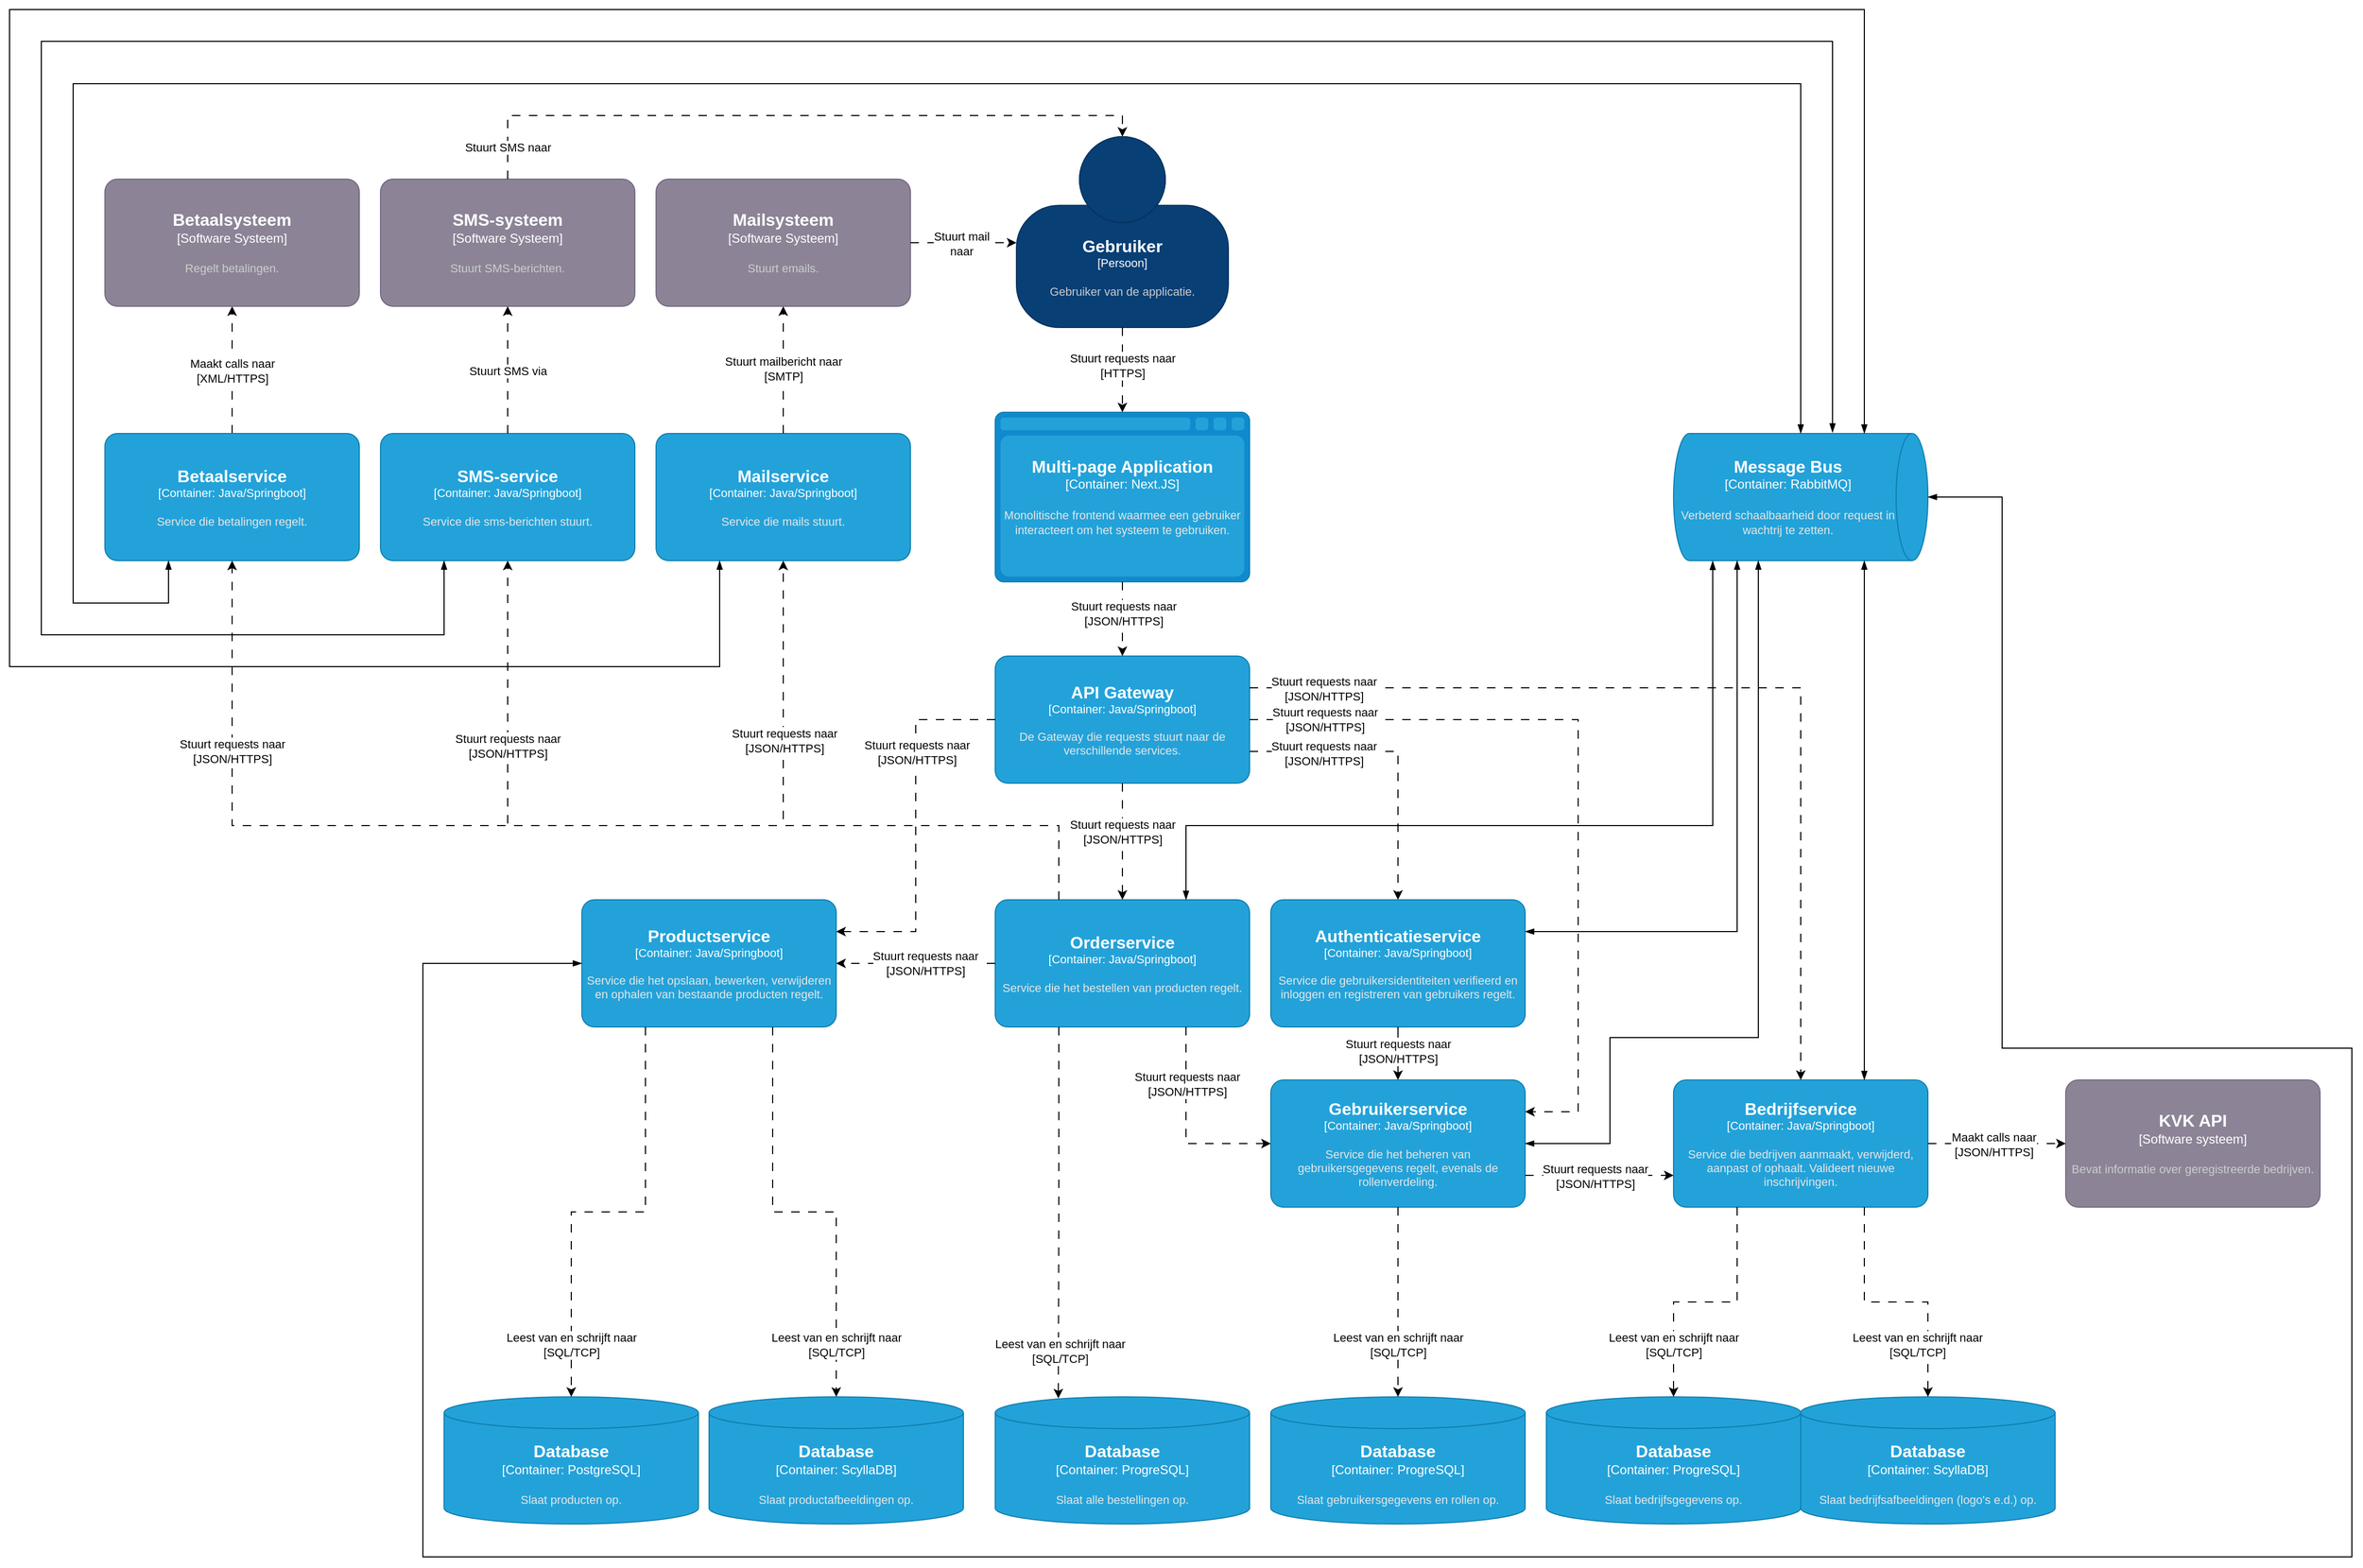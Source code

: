 <mxfile version="24.7.8">
  <diagram name="Page-1" id="8yi6IBGcfvPN0KwnWnrL">
    <mxGraphModel dx="2417" dy="2381" grid="1" gridSize="10" guides="1" tooltips="1" connect="1" arrows="1" fold="1" page="1" pageScale="1" pageWidth="827" pageHeight="1169" math="0" shadow="0">
      <root>
        <mxCell id="0" />
        <mxCell id="1" parent="0" />
        <object placeholders="1" c4Name="Multi-page Application" c4Type="Container" c4Technology="Next.JS" c4Description="Monolitische frontend waarmee een gebruiker interacteert om het systeem te gebruiken." label="&lt;font style=&quot;font-size: 16px&quot;&gt;&lt;b&gt;%c4Name%&lt;/b&gt;&lt;/font&gt;&lt;div&gt;[%c4Type%:&amp;nbsp;%c4Technology%]&lt;/div&gt;&lt;br&gt;&lt;div&gt;&lt;font style=&quot;font-size: 11px&quot;&gt;&lt;font color=&quot;#E6E6E6&quot;&gt;%c4Description%&lt;/font&gt;&lt;/div&gt;" id="VLL9iKloY6tzqIbOexDj-1">
          <mxCell style="shape=mxgraph.c4.webBrowserContainer2;whiteSpace=wrap;html=1;boundedLbl=1;rounded=0;labelBackgroundColor=none;strokeColor=#118ACD;fillColor=#23A2D9;strokeColor=#118ACD;strokeColor2=#0E7DAD;fontSize=12;fontColor=#ffffff;align=center;metaEdit=1;points=[[0.5,0,0],[1,0.25,0],[1,0.5,0],[1,0.75,0],[0.5,1,0],[0,0.75,0],[0,0.5,0],[0,0.25,0]];resizable=0;" vertex="1" parent="1">
            <mxGeometry x="340" y="240" width="240" height="160" as="geometry" />
          </mxCell>
        </object>
        <object placeholders="1" c4Name="Gebruiker" c4Type="Persoon" c4Description="Gebruiker van de applicatie." label="&lt;font style=&quot;font-size: 16px&quot;&gt;&lt;b&gt;%c4Name%&lt;/b&gt;&lt;/font&gt;&lt;div&gt;[%c4Type%]&lt;/div&gt;&lt;br&gt;&lt;div&gt;&lt;font style=&quot;font-size: 11px&quot;&gt;&lt;font color=&quot;#cccccc&quot;&gt;%c4Description%&lt;/font&gt;&lt;/div&gt;" id="VLL9iKloY6tzqIbOexDj-2">
          <mxCell style="html=1;fontSize=11;dashed=0;whiteSpace=wrap;fillColor=#083F75;strokeColor=#06315C;fontColor=#ffffff;shape=mxgraph.c4.person2;align=center;metaEdit=1;points=[[0.5,0,0],[1,0.5,0],[1,0.75,0],[0.75,1,0],[0.5,1,0],[0.25,1,0],[0,0.75,0],[0,0.5,0]];resizable=0;" vertex="1" parent="1">
            <mxGeometry x="360" y="-20" width="200" height="180" as="geometry" />
          </mxCell>
        </object>
        <object placeholders="1" c4Name="API Gateway" c4Type="Container" c4Technology="Java/Springboot" c4Description="De Gateway die requests stuurt naar de verschillende services." label="&lt;font style=&quot;font-size: 16px&quot;&gt;&lt;b&gt;%c4Name%&lt;/b&gt;&lt;/font&gt;&lt;div&gt;[%c4Type%: %c4Technology%]&lt;/div&gt;&lt;br&gt;&lt;div&gt;&lt;font style=&quot;font-size: 11px&quot;&gt;&lt;font color=&quot;#E6E6E6&quot;&gt;%c4Description%&lt;/font&gt;&lt;/div&gt;" id="VLL9iKloY6tzqIbOexDj-3">
          <mxCell style="rounded=1;whiteSpace=wrap;html=1;fontSize=11;labelBackgroundColor=none;fillColor=#23A2D9;fontColor=#ffffff;align=center;arcSize=10;strokeColor=#0E7DAD;metaEdit=1;resizable=0;points=[[0.25,0,0],[0.5,0,0],[0.75,0,0],[1,0.25,0],[1,0.5,0],[1,0.75,0],[0.75,1,0],[0.5,1,0],[0.25,1,0],[0,0.75,0],[0,0.5,0],[0,0.25,0]];" vertex="1" parent="1">
            <mxGeometry x="340" y="470" width="240" height="120" as="geometry" />
          </mxCell>
        </object>
        <object placeholders="1" c4Name="Productservice" c4Type="Container" c4Technology="Java/Springboot" c4Description="Service die het opslaan, bewerken, verwijderen en ophalen van bestaande producten regelt." label="&lt;font style=&quot;font-size: 16px&quot;&gt;&lt;b&gt;%c4Name%&lt;/b&gt;&lt;/font&gt;&lt;div&gt;[%c4Type%: %c4Technology%]&lt;/div&gt;&lt;br&gt;&lt;div&gt;&lt;font style=&quot;font-size: 11px&quot;&gt;&lt;font color=&quot;#E6E6E6&quot;&gt;%c4Description%&lt;/font&gt;&lt;/div&gt;" id="VLL9iKloY6tzqIbOexDj-4">
          <mxCell style="rounded=1;whiteSpace=wrap;html=1;fontSize=11;labelBackgroundColor=none;fillColor=#23A2D9;fontColor=#ffffff;align=center;arcSize=10;strokeColor=#0E7DAD;metaEdit=1;resizable=0;points=[[0.25,0,0],[0.5,0,0],[0.75,0,0],[1,0.25,0],[1,0.5,0],[1,0.75,0],[0.75,1,0],[0.5,1,0],[0.25,1,0],[0,0.75,0],[0,0.5,0],[0,0.25,0]];" vertex="1" parent="1">
            <mxGeometry x="-50" y="700" width="240" height="120" as="geometry" />
          </mxCell>
        </object>
        <object placeholders="1" c4Name="Gebruikerservice" c4Type="Container" c4Technology="Java/Springboot" c4Description="Service die het beheren van gebruikersgegevens regelt, evenals de rollenverdeling." label="&lt;font style=&quot;font-size: 16px&quot;&gt;&lt;b&gt;%c4Name%&lt;/b&gt;&lt;/font&gt;&lt;div&gt;[%c4Type%: %c4Technology%]&lt;/div&gt;&lt;br&gt;&lt;div&gt;&lt;font style=&quot;font-size: 11px&quot;&gt;&lt;font color=&quot;#E6E6E6&quot;&gt;%c4Description%&lt;/font&gt;&lt;/div&gt;" id="VLL9iKloY6tzqIbOexDj-5">
          <mxCell style="rounded=1;whiteSpace=wrap;html=1;fontSize=11;labelBackgroundColor=none;fillColor=#23A2D9;fontColor=#ffffff;align=center;arcSize=10;strokeColor=#0E7DAD;metaEdit=1;resizable=0;points=[[0.25,0,0],[0.5,0,0],[0.75,0,0],[1,0.25,0],[1,0.5,0],[1,0.75,0],[0.75,1,0],[0.5,1,0],[0.25,1,0],[0,0.75,0],[0,0.5,0],[0,0.25,0]];" vertex="1" parent="1">
            <mxGeometry x="600" y="870" width="240" height="120" as="geometry" />
          </mxCell>
        </object>
        <object placeholders="1" c4Name="Mailservice" c4Type="Container" c4Technology="Java/Springboot" c4Description="Service die mails stuurt." label="&lt;font style=&quot;font-size: 16px&quot;&gt;&lt;b&gt;%c4Name%&lt;/b&gt;&lt;/font&gt;&lt;div&gt;[%c4Type%: %c4Technology%]&lt;/div&gt;&lt;br&gt;&lt;div&gt;&lt;font style=&quot;font-size: 11px&quot;&gt;&lt;font color=&quot;#E6E6E6&quot;&gt;%c4Description%&lt;/font&gt;&lt;/div&gt;" id="VLL9iKloY6tzqIbOexDj-6">
          <mxCell style="rounded=1;whiteSpace=wrap;html=1;fontSize=11;labelBackgroundColor=none;fillColor=#23A2D9;fontColor=#ffffff;align=center;arcSize=10;strokeColor=#0E7DAD;metaEdit=1;resizable=0;points=[[0.25,0,0],[0.5,0,0],[0.75,0,0],[1,0.25,0],[1,0.5,0],[1,0.75,0],[0.75,1,0],[0.5,1,0],[0.25,1,0],[0,0.75,0],[0,0.5,0],[0,0.25,0]];" vertex="1" parent="1">
            <mxGeometry x="20" y="260" width="240" height="120" as="geometry" />
          </mxCell>
        </object>
        <object placeholders="1" c4Name="SMS-service" c4Type="Container" c4Technology="Java/Springboot" c4Description="Service die sms-berichten stuurt." label="&lt;font style=&quot;font-size: 16px&quot;&gt;&lt;b&gt;%c4Name%&lt;/b&gt;&lt;/font&gt;&lt;div&gt;[%c4Type%: %c4Technology%]&lt;/div&gt;&lt;br&gt;&lt;div&gt;&lt;font style=&quot;font-size: 11px&quot;&gt;&lt;font color=&quot;#E6E6E6&quot;&gt;%c4Description%&lt;/font&gt;&lt;/div&gt;" id="VLL9iKloY6tzqIbOexDj-7">
          <mxCell style="rounded=1;whiteSpace=wrap;html=1;fontSize=11;labelBackgroundColor=none;fillColor=#23A2D9;fontColor=#ffffff;align=center;arcSize=10;strokeColor=#0E7DAD;metaEdit=1;resizable=0;points=[[0.25,0,0],[0.5,0,0],[0.75,0,0],[1,0.25,0],[1,0.5,0],[1,0.75,0],[0.75,1,0],[0.5,1,0],[0.25,1,0],[0,0.75,0],[0,0.5,0],[0,0.25,0]];" vertex="1" parent="1">
            <mxGeometry x="-240" y="260" width="240" height="120" as="geometry" />
          </mxCell>
        </object>
        <object placeholders="1" c4Name="Authenticatieservice" c4Type="Container" c4Technology="Java/Springboot" c4Description="Service die gebruikersidentiteiten verifieerd en inloggen en registreren van gebruikers regelt. " label="&lt;font style=&quot;font-size: 16px&quot;&gt;&lt;b&gt;%c4Name%&lt;/b&gt;&lt;/font&gt;&lt;div&gt;[%c4Type%: %c4Technology%]&lt;/div&gt;&lt;br&gt;&lt;div&gt;&lt;font style=&quot;font-size: 11px&quot;&gt;&lt;font color=&quot;#E6E6E6&quot;&gt;%c4Description%&lt;/font&gt;&lt;/div&gt;" id="VLL9iKloY6tzqIbOexDj-8">
          <mxCell style="rounded=1;whiteSpace=wrap;html=1;fontSize=11;labelBackgroundColor=none;fillColor=#23A2D9;fontColor=#ffffff;align=center;arcSize=10;strokeColor=#0E7DAD;metaEdit=1;resizable=0;points=[[0.25,0,0],[0.5,0,0],[0.75,0,0],[1,0.25,0],[1,0.5,0],[1,0.75,0],[0.75,1,0],[0.5,1,0],[0.25,1,0],[0,0.75,0],[0,0.5,0],[0,0.25,0]];" vertex="1" parent="1">
            <mxGeometry x="600" y="700" width="240" height="120" as="geometry" />
          </mxCell>
        </object>
        <mxCell id="VLL9iKloY6tzqIbOexDj-37" style="edgeStyle=orthogonalEdgeStyle;rounded=0;orthogonalLoop=1;jettySize=auto;html=1;exitX=0.5;exitY=0;exitDx=0;exitDy=0;exitPerimeter=0;dashed=1;dashPattern=8 8;" edge="1" parent="1" source="VLL9iKloY6tzqIbOexDj-9" target="VLL9iKloY6tzqIbOexDj-18">
          <mxGeometry relative="1" as="geometry" />
        </mxCell>
        <mxCell id="VLL9iKloY6tzqIbOexDj-107" value="Maakt calls naar&lt;div&gt;[XML/HTTPS]&lt;/div&gt;" style="edgeLabel;html=1;align=center;verticalAlign=middle;resizable=0;points=[];" vertex="1" connectable="0" parent="VLL9iKloY6tzqIbOexDj-37">
          <mxGeometry x="-0.02" relative="1" as="geometry">
            <mxPoint as="offset" />
          </mxGeometry>
        </mxCell>
        <object placeholders="1" c4Name="Betaalservice" c4Type="Container" c4Technology="Java/Springboot" c4Description="Service die betalingen regelt." label="&lt;font style=&quot;font-size: 16px&quot;&gt;&lt;b&gt;%c4Name%&lt;/b&gt;&lt;/font&gt;&lt;div&gt;[%c4Type%: %c4Technology%]&lt;/div&gt;&lt;br&gt;&lt;div&gt;&lt;font style=&quot;font-size: 11px&quot;&gt;&lt;font color=&quot;#E6E6E6&quot;&gt;%c4Description%&lt;/font&gt;&lt;/div&gt;" id="VLL9iKloY6tzqIbOexDj-9">
          <mxCell style="rounded=1;whiteSpace=wrap;html=1;fontSize=11;labelBackgroundColor=none;fillColor=#23A2D9;fontColor=#ffffff;align=center;arcSize=10;strokeColor=#0E7DAD;metaEdit=1;resizable=0;points=[[0.25,0,0],[0.5,0,0],[0.75,0,0],[1,0.25,0],[1,0.5,0],[1,0.75,0],[0.75,1,0],[0.5,1,0],[0.25,1,0],[0,0.75,0],[0,0.5,0],[0,0.25,0]];" vertex="1" parent="1">
            <mxGeometry x="-500" y="260" width="240" height="120" as="geometry" />
          </mxCell>
        </object>
        <mxCell id="VLL9iKloY6tzqIbOexDj-33" style="edgeStyle=orthogonalEdgeStyle;rounded=0;orthogonalLoop=1;jettySize=auto;html=1;exitX=0.25;exitY=0;exitDx=0;exitDy=0;exitPerimeter=0;dashed=1;dashPattern=8 8;" edge="1" parent="1" source="VLL9iKloY6tzqIbOexDj-10" target="VLL9iKloY6tzqIbOexDj-6">
          <mxGeometry relative="1" as="geometry">
            <Array as="points">
              <mxPoint x="400" y="630" />
              <mxPoint x="140" y="630" />
            </Array>
          </mxGeometry>
        </mxCell>
        <mxCell id="VLL9iKloY6tzqIbOexDj-92" value="Stuurt requests naar&lt;div&gt;[JSON/HTTPS]&lt;/div&gt;" style="edgeLabel;html=1;align=center;verticalAlign=middle;resizable=0;points=[];" vertex="1" connectable="0" parent="VLL9iKloY6tzqIbOexDj-33">
          <mxGeometry x="0.802" relative="1" as="geometry">
            <mxPoint x="1" y="112" as="offset" />
          </mxGeometry>
        </mxCell>
        <mxCell id="VLL9iKloY6tzqIbOexDj-34" style="edgeStyle=orthogonalEdgeStyle;rounded=0;orthogonalLoop=1;jettySize=auto;html=1;exitX=0.25;exitY=0;exitDx=0;exitDy=0;exitPerimeter=0;dashed=1;dashPattern=8 8;" edge="1" parent="1" source="VLL9iKloY6tzqIbOexDj-10" target="VLL9iKloY6tzqIbOexDj-7">
          <mxGeometry relative="1" as="geometry">
            <Array as="points">
              <mxPoint x="400" y="630" />
              <mxPoint x="-120" y="630" />
            </Array>
          </mxGeometry>
        </mxCell>
        <mxCell id="VLL9iKloY6tzqIbOexDj-93" value="Stuurt requests naar&lt;div&gt;[JSON/HTTPS]&lt;/div&gt;" style="edgeLabel;html=1;align=center;verticalAlign=middle;resizable=0;points=[];" vertex="1" connectable="0" parent="VLL9iKloY6tzqIbOexDj-34">
          <mxGeometry x="0.854" y="1" relative="1" as="geometry">
            <mxPoint x="1" y="113" as="offset" />
          </mxGeometry>
        </mxCell>
        <object placeholders="1" c4Name="Orderservice" c4Type="Container" c4Technology="Java/Springboot" c4Description="Service die het bestellen van producten regelt." label="&lt;font style=&quot;font-size: 16px&quot;&gt;&lt;b&gt;%c4Name%&lt;/b&gt;&lt;/font&gt;&lt;div&gt;[%c4Type%: %c4Technology%]&lt;/div&gt;&lt;br&gt;&lt;div&gt;&lt;font style=&quot;font-size: 11px&quot;&gt;&lt;font color=&quot;#E6E6E6&quot;&gt;%c4Description%&lt;/font&gt;&lt;/div&gt;" id="VLL9iKloY6tzqIbOexDj-10">
          <mxCell style="rounded=1;whiteSpace=wrap;html=1;fontSize=11;labelBackgroundColor=none;fillColor=#23A2D9;fontColor=#ffffff;align=center;arcSize=10;strokeColor=#0E7DAD;metaEdit=1;resizable=0;points=[[0.25,0,0],[0.5,0,0],[0.75,0,0],[1,0.25,0],[1,0.5,0],[1,0.75,0],[0.75,1,0],[0.5,1,0],[0.25,1,0],[0,0.75,0],[0,0.5,0],[0,0.25,0]];" vertex="1" parent="1">
            <mxGeometry x="340" y="700" width="240" height="120" as="geometry" />
          </mxCell>
        </object>
        <object placeholders="1" c4Name="Bedrijfservice" c4Type="Container" c4Technology="Java/Springboot" c4Description="Service die bedrijven aanmaakt, verwijderd, aanpast of ophaalt. Valideert nieuwe inschrijvingen." label="&lt;font style=&quot;font-size: 16px&quot;&gt;&lt;b&gt;%c4Name%&lt;/b&gt;&lt;/font&gt;&lt;div&gt;[%c4Type%: %c4Technology%]&lt;/div&gt;&lt;br&gt;&lt;div&gt;&lt;font style=&quot;font-size: 11px&quot;&gt;&lt;font color=&quot;#E6E6E6&quot;&gt;%c4Description%&lt;/font&gt;&lt;/div&gt;" id="VLL9iKloY6tzqIbOexDj-11">
          <mxCell style="rounded=1;whiteSpace=wrap;html=1;fontSize=11;labelBackgroundColor=none;fillColor=#23A2D9;fontColor=#ffffff;align=center;arcSize=10;strokeColor=#0E7DAD;metaEdit=1;resizable=0;points=[[0.25,0,0],[0.5,0,0],[0.75,0,0],[1,0.25,0],[1,0.5,0],[1,0.75,0],[0.75,1,0],[0.5,1,0],[0.25,1,0],[0,0.75,0],[0,0.5,0],[0,0.25,0]];" vertex="1" parent="1">
            <mxGeometry x="980" y="870" width="240" height="120" as="geometry" />
          </mxCell>
        </object>
        <object placeholders="1" c4Name="Database" c4Type="Container" c4Technology="ProgreSQL" c4Description="Slaat gebruikersgegevens en rollen op." label="&lt;font style=&quot;font-size: 16px&quot;&gt;&lt;b&gt;%c4Name%&lt;/b&gt;&lt;/font&gt;&lt;div&gt;[%c4Type%:&amp;nbsp;%c4Technology%]&lt;/div&gt;&lt;br&gt;&lt;div&gt;&lt;font style=&quot;font-size: 11px&quot;&gt;&lt;font color=&quot;#E6E6E6&quot;&gt;%c4Description%&lt;/font&gt;&lt;/div&gt;" id="VLL9iKloY6tzqIbOexDj-12">
          <mxCell style="shape=cylinder3;size=15;whiteSpace=wrap;html=1;boundedLbl=1;rounded=0;labelBackgroundColor=none;fillColor=#23A2D9;fontSize=12;fontColor=#ffffff;align=center;strokeColor=#0E7DAD;metaEdit=1;points=[[0.5,0,0],[1,0.25,0],[1,0.5,0],[1,0.75,0],[0.5,1,0],[0,0.75,0],[0,0.5,0],[0,0.25,0]];resizable=0;" vertex="1" parent="1">
            <mxGeometry x="600" y="1169" width="240" height="120" as="geometry" />
          </mxCell>
        </object>
        <object placeholders="1" c4Name="Database" c4Type="Container" c4Technology="PostgreSQL" c4Description="Slaat producten op." label="&lt;font style=&quot;font-size: 16px&quot;&gt;&lt;b&gt;%c4Name%&lt;/b&gt;&lt;/font&gt;&lt;div&gt;[%c4Type%:&amp;nbsp;%c4Technology%]&lt;/div&gt;&lt;br&gt;&lt;div&gt;&lt;font style=&quot;font-size: 11px&quot;&gt;&lt;font color=&quot;#E6E6E6&quot;&gt;%c4Description%&lt;/font&gt;&lt;/div&gt;" id="VLL9iKloY6tzqIbOexDj-13">
          <mxCell style="shape=cylinder3;size=15;whiteSpace=wrap;html=1;boundedLbl=1;rounded=0;labelBackgroundColor=none;fillColor=#23A2D9;fontSize=12;fontColor=#ffffff;align=center;strokeColor=#0E7DAD;metaEdit=1;points=[[0.5,0,0],[1,0.25,0],[1,0.5,0],[1,0.75,0],[0.5,1,0],[0,0.75,0],[0,0.5,0],[0,0.25,0]];resizable=0;" vertex="1" parent="1">
            <mxGeometry x="-180" y="1169" width="240" height="120" as="geometry" />
          </mxCell>
        </object>
        <object placeholders="1" c4Name="Database" c4Type="Container" c4Technology="ScyllaDB" c4Description="Slaat productafbeeldingen op." label="&lt;font style=&quot;font-size: 16px&quot;&gt;&lt;b&gt;%c4Name%&lt;/b&gt;&lt;/font&gt;&lt;div&gt;[%c4Type%:&amp;nbsp;%c4Technology%]&lt;/div&gt;&lt;br&gt;&lt;div&gt;&lt;font style=&quot;font-size: 11px&quot;&gt;&lt;font color=&quot;#E6E6E6&quot;&gt;%c4Description%&lt;/font&gt;&lt;/div&gt;" id="VLL9iKloY6tzqIbOexDj-14">
          <mxCell style="shape=cylinder3;size=15;whiteSpace=wrap;html=1;boundedLbl=1;rounded=0;labelBackgroundColor=none;fillColor=#23A2D9;fontSize=12;fontColor=#ffffff;align=center;strokeColor=#0E7DAD;metaEdit=1;points=[[0.5,0,0],[1,0.25,0],[1,0.5,0],[1,0.75,0],[0.5,1,0],[0,0.75,0],[0,0.5,0],[0,0.25,0]];resizable=0;" vertex="1" parent="1">
            <mxGeometry x="70" y="1169" width="240" height="120" as="geometry" />
          </mxCell>
        </object>
        <object placeholders="1" c4Name="Database" c4Type="Container" c4Technology="ProgreSQL" c4Description="Slaat alle bestellingen op." label="&lt;font style=&quot;font-size: 16px&quot;&gt;&lt;b&gt;%c4Name%&lt;/b&gt;&lt;/font&gt;&lt;div&gt;[%c4Type%:&amp;nbsp;%c4Technology%]&lt;/div&gt;&lt;br&gt;&lt;div&gt;&lt;font style=&quot;font-size: 11px&quot;&gt;&lt;font color=&quot;#E6E6E6&quot;&gt;%c4Description%&lt;/font&gt;&lt;/div&gt;" id="VLL9iKloY6tzqIbOexDj-15">
          <mxCell style="shape=cylinder3;size=15;whiteSpace=wrap;html=1;boundedLbl=1;rounded=0;labelBackgroundColor=none;fillColor=#23A2D9;fontSize=12;fontColor=#ffffff;align=center;strokeColor=#0E7DAD;metaEdit=1;points=[[0.5,0,0],[1,0.25,0],[1,0.5,0],[1,0.75,0],[0.5,1,0],[0,0.75,0],[0,0.5,0],[0,0.25,0]];resizable=0;" vertex="1" parent="1">
            <mxGeometry x="340" y="1169" width="240" height="120" as="geometry" />
          </mxCell>
        </object>
        <object placeholders="1" c4Name="Database" c4Type="Container" c4Technology="ProgreSQL" c4Description="Slaat bedrijfsgegevens op." label="&lt;font style=&quot;font-size: 16px&quot;&gt;&lt;b&gt;%c4Name%&lt;/b&gt;&lt;/font&gt;&lt;div&gt;[%c4Type%:&amp;nbsp;%c4Technology%]&lt;/div&gt;&lt;br&gt;&lt;div&gt;&lt;font style=&quot;font-size: 11px&quot;&gt;&lt;font color=&quot;#E6E6E6&quot;&gt;%c4Description%&lt;/font&gt;&lt;/div&gt;" id="VLL9iKloY6tzqIbOexDj-16">
          <mxCell style="shape=cylinder3;size=15;whiteSpace=wrap;html=1;boundedLbl=1;rounded=0;labelBackgroundColor=none;fillColor=#23A2D9;fontSize=12;fontColor=#ffffff;align=center;strokeColor=#0E7DAD;metaEdit=1;points=[[0.5,0,0],[1,0.25,0],[1,0.5,0],[1,0.75,0],[0.5,1,0],[0,0.75,0],[0,0.5,0],[0,0.25,0]];resizable=0;" vertex="1" parent="1">
            <mxGeometry x="860" y="1169" width="240" height="120" as="geometry" />
          </mxCell>
        </object>
        <object placeholders="1" c4Name="Database" c4Type="Container" c4Technology="ScyllaDB" c4Description="Slaat bedrijfsafbeeldingen (logo&#39;s e.d.) op." label="&lt;font style=&quot;font-size: 16px&quot;&gt;&lt;b&gt;%c4Name%&lt;/b&gt;&lt;/font&gt;&lt;div&gt;[%c4Type%:&amp;nbsp;%c4Technology%]&lt;/div&gt;&lt;br&gt;&lt;div&gt;&lt;font style=&quot;font-size: 11px&quot;&gt;&lt;font color=&quot;#E6E6E6&quot;&gt;%c4Description%&lt;/font&gt;&lt;/div&gt;" id="VLL9iKloY6tzqIbOexDj-17">
          <mxCell style="shape=cylinder3;size=15;whiteSpace=wrap;html=1;boundedLbl=1;rounded=0;labelBackgroundColor=none;fillColor=#23A2D9;fontSize=12;fontColor=#ffffff;align=center;strokeColor=#0E7DAD;metaEdit=1;points=[[0.5,0,0],[1,0.25,0],[1,0.5,0],[1,0.75,0],[0.5,1,0],[0,0.75,0],[0,0.5,0],[0,0.25,0]];resizable=0;" vertex="1" parent="1">
            <mxGeometry x="1100" y="1169" width="240" height="120" as="geometry" />
          </mxCell>
        </object>
        <object placeholders="1" c4Name="Betaalsysteem" c4Type="Software Systeem" c4Description="Regelt betalingen." label="&lt;font style=&quot;font-size: 16px&quot;&gt;&lt;b&gt;%c4Name%&lt;/b&gt;&lt;/font&gt;&lt;div&gt;[%c4Type%]&lt;/div&gt;&lt;br&gt;&lt;div&gt;&lt;font style=&quot;font-size: 11px&quot;&gt;&lt;font color=&quot;#cccccc&quot;&gt;%c4Description%&lt;/font&gt;&lt;/div&gt;" id="VLL9iKloY6tzqIbOexDj-18">
          <mxCell style="rounded=1;whiteSpace=wrap;html=1;labelBackgroundColor=none;fillColor=#8C8496;fontColor=#ffffff;align=center;arcSize=10;strokeColor=#736782;metaEdit=1;resizable=0;points=[[0.25,0,0],[0.5,0,0],[0.75,0,0],[1,0.25,0],[1,0.5,0],[1,0.75,0],[0.75,1,0],[0.5,1,0],[0.25,1,0],[0,0.75,0],[0,0.5,0],[0,0.25,0]];" vertex="1" parent="1">
            <mxGeometry x="-500" y="20" width="240" height="120" as="geometry" />
          </mxCell>
        </object>
        <object placeholders="1" c4Name="Mailsysteem" c4Type="Software Systeem" c4Description="Stuurt emails." label="&lt;font style=&quot;font-size: 16px&quot;&gt;&lt;b&gt;%c4Name%&lt;/b&gt;&lt;/font&gt;&lt;div&gt;[%c4Type%]&lt;/div&gt;&lt;br&gt;&lt;div&gt;&lt;font style=&quot;font-size: 11px&quot;&gt;&lt;font color=&quot;#cccccc&quot;&gt;%c4Description%&lt;/font&gt;&lt;/div&gt;" id="VLL9iKloY6tzqIbOexDj-19">
          <mxCell style="rounded=1;whiteSpace=wrap;html=1;labelBackgroundColor=none;fillColor=#8C8496;fontColor=#ffffff;align=center;arcSize=10;strokeColor=#736782;metaEdit=1;resizable=0;points=[[0.25,0,0],[0.5,0,0],[0.75,0,0],[1,0.25,0],[1,0.5,0],[1,0.75,0],[0.75,1,0],[0.5,1,0],[0.25,1,0],[0,0.75,0],[0,0.5,0],[0,0.25,0]];" vertex="1" parent="1">
            <mxGeometry x="20" y="20" width="240" height="120" as="geometry" />
          </mxCell>
        </object>
        <object placeholders="1" c4Name="SMS-systeem" c4Type="Software Systeem" c4Description="Stuurt SMS-berichten." label="&lt;font style=&quot;font-size: 16px&quot;&gt;&lt;b&gt;%c4Name%&lt;/b&gt;&lt;/font&gt;&lt;div&gt;[%c4Type%]&lt;/div&gt;&lt;br&gt;&lt;div&gt;&lt;font style=&quot;font-size: 11px&quot;&gt;&lt;font color=&quot;#cccccc&quot;&gt;%c4Description%&lt;/font&gt;&lt;/div&gt;" id="VLL9iKloY6tzqIbOexDj-20">
          <mxCell style="rounded=1;whiteSpace=wrap;html=1;labelBackgroundColor=none;fillColor=#8C8496;fontColor=#ffffff;align=center;arcSize=10;strokeColor=#736782;metaEdit=1;resizable=0;points=[[0.25,0,0],[0.5,0,0],[0.75,0,0],[1,0.25,0],[1,0.5,0],[1,0.75,0],[0.75,1,0],[0.5,1,0],[0.25,1,0],[0,0.75,0],[0,0.5,0],[0,0.25,0]];" vertex="1" parent="1">
            <mxGeometry x="-240" y="20" width="240" height="120" as="geometry" />
          </mxCell>
        </object>
        <object placeholders="1" c4Name="Message Bus" c4Type="Container" c4Technology="RabbitMQ" c4Description="Verbeterd schaalbaarheid door request in wachtrij te zetten." label="&lt;font style=&quot;font-size: 16px&quot;&gt;&lt;b&gt;%c4Name%&lt;/b&gt;&lt;/font&gt;&lt;div&gt;[%c4Type%:&amp;nbsp;%c4Technology%]&lt;/div&gt;&lt;br&gt;&lt;div&gt;&lt;font style=&quot;font-size: 11px&quot;&gt;&lt;font color=&quot;#E6E6E6&quot;&gt;%c4Description%&lt;/font&gt;&lt;/div&gt;" id="VLL9iKloY6tzqIbOexDj-21">
          <mxCell style="shape=cylinder3;size=15;direction=south;whiteSpace=wrap;html=1;boundedLbl=1;rounded=0;labelBackgroundColor=none;fillColor=#23A2D9;fontSize=12;fontColor=#ffffff;align=center;strokeColor=#0E7DAD;metaEdit=1;points=[[0.5,0,0],[1,0.25,0],[1,0.5,0],[1,0.75,0],[0.5,1,0],[0,0.75,0],[0,0.5,0],[0,0.25,0]];resizable=0;" vertex="1" parent="1">
            <mxGeometry x="980" y="260" width="240" height="120" as="geometry" />
          </mxCell>
        </object>
        <mxCell id="VLL9iKloY6tzqIbOexDj-22" style="edgeStyle=orthogonalEdgeStyle;rounded=0;orthogonalLoop=1;jettySize=auto;html=1;entryX=0.5;entryY=0;entryDx=0;entryDy=0;entryPerimeter=0;dashed=1;dashPattern=8 8;" edge="1" parent="1" source="VLL9iKloY6tzqIbOexDj-2" target="VLL9iKloY6tzqIbOexDj-1">
          <mxGeometry relative="1" as="geometry" />
        </mxCell>
        <mxCell id="VLL9iKloY6tzqIbOexDj-77" value="Stuurt requests naar&lt;div&gt;[HTTPS]&lt;/div&gt;" style="edgeLabel;html=1;align=center;verticalAlign=middle;resizable=0;points=[];" vertex="1" connectable="0" parent="VLL9iKloY6tzqIbOexDj-22">
          <mxGeometry x="-0.115" relative="1" as="geometry">
            <mxPoint as="offset" />
          </mxGeometry>
        </mxCell>
        <mxCell id="VLL9iKloY6tzqIbOexDj-23" style="edgeStyle=orthogonalEdgeStyle;rounded=0;orthogonalLoop=1;jettySize=auto;html=1;entryX=0.5;entryY=0;entryDx=0;entryDy=0;entryPerimeter=0;dashed=1;dashPattern=8 8;" edge="1" parent="1" source="VLL9iKloY6tzqIbOexDj-1" target="VLL9iKloY6tzqIbOexDj-3">
          <mxGeometry relative="1" as="geometry" />
        </mxCell>
        <mxCell id="VLL9iKloY6tzqIbOexDj-78" value="Stuurt requests naar&lt;div&gt;[JSON/HTTPS]&lt;/div&gt;" style="edgeLabel;html=1;align=center;verticalAlign=middle;resizable=0;points=[];" vertex="1" connectable="0" parent="VLL9iKloY6tzqIbOexDj-23">
          <mxGeometry x="-0.156" y="1" relative="1" as="geometry">
            <mxPoint as="offset" />
          </mxGeometry>
        </mxCell>
        <mxCell id="VLL9iKloY6tzqIbOexDj-24" style="edgeStyle=orthogonalEdgeStyle;rounded=0;orthogonalLoop=1;jettySize=auto;html=1;entryX=0;entryY=0.75;entryDx=0;entryDy=0;entryPerimeter=0;exitX=1;exitY=0.75;exitDx=0;exitDy=0;exitPerimeter=0;dashed=1;dashPattern=8 8;" edge="1" parent="1" source="VLL9iKloY6tzqIbOexDj-5" target="VLL9iKloY6tzqIbOexDj-11">
          <mxGeometry relative="1" as="geometry" />
        </mxCell>
        <mxCell id="VLL9iKloY6tzqIbOexDj-96" value="Stuurt requests naar&lt;div&gt;[JSON/HTTPS]&lt;/div&gt;" style="edgeLabel;html=1;align=center;verticalAlign=middle;resizable=0;points=[];" vertex="1" connectable="0" parent="VLL9iKloY6tzqIbOexDj-24">
          <mxGeometry x="-0.061" y="-1" relative="1" as="geometry">
            <mxPoint as="offset" />
          </mxGeometry>
        </mxCell>
        <mxCell id="VLL9iKloY6tzqIbOexDj-25" style="edgeStyle=orthogonalEdgeStyle;rounded=0;orthogonalLoop=1;jettySize=auto;html=1;entryX=0.5;entryY=0;entryDx=0;entryDy=0;entryPerimeter=0;" edge="1" parent="1" source="VLL9iKloY6tzqIbOexDj-8" target="VLL9iKloY6tzqIbOexDj-5">
          <mxGeometry relative="1" as="geometry" />
        </mxCell>
        <mxCell id="VLL9iKloY6tzqIbOexDj-86" value="Stuurt requests naar&lt;div&gt;[JSON/HTTPS]&lt;/div&gt;" style="edgeLabel;html=1;align=center;verticalAlign=middle;resizable=0;points=[];" vertex="1" connectable="0" parent="VLL9iKloY6tzqIbOexDj-25">
          <mxGeometry x="-0.1" relative="1" as="geometry">
            <mxPoint as="offset" />
          </mxGeometry>
        </mxCell>
        <mxCell id="VLL9iKloY6tzqIbOexDj-26" style="edgeStyle=orthogonalEdgeStyle;rounded=0;orthogonalLoop=1;jettySize=auto;html=1;entryX=0.5;entryY=0;entryDx=0;entryDy=0;entryPerimeter=0;exitX=1;exitY=0.75;exitDx=0;exitDy=0;exitPerimeter=0;dashed=1;dashPattern=8 8;" edge="1" parent="1" source="VLL9iKloY6tzqIbOexDj-3" target="VLL9iKloY6tzqIbOexDj-8">
          <mxGeometry relative="1" as="geometry" />
        </mxCell>
        <mxCell id="VLL9iKloY6tzqIbOexDj-83" value="Stuurt requests naar&lt;div&gt;[JSON/HTTPS]&lt;/div&gt;" style="edgeLabel;html=1;align=center;verticalAlign=middle;resizable=0;points=[];" vertex="1" connectable="0" parent="VLL9iKloY6tzqIbOexDj-26">
          <mxGeometry x="-0.538" y="-2" relative="1" as="geometry">
            <mxPoint x="5" as="offset" />
          </mxGeometry>
        </mxCell>
        <mxCell id="VLL9iKloY6tzqIbOexDj-27" style="edgeStyle=orthogonalEdgeStyle;rounded=0;orthogonalLoop=1;jettySize=auto;html=1;entryX=0.5;entryY=0;entryDx=0;entryDy=0;entryPerimeter=0;dashed=1;dashPattern=8 8;" edge="1" parent="1" source="VLL9iKloY6tzqIbOexDj-3" target="VLL9iKloY6tzqIbOexDj-10">
          <mxGeometry relative="1" as="geometry" />
        </mxCell>
        <mxCell id="VLL9iKloY6tzqIbOexDj-82" value="Stuurt requests naar&lt;div&gt;[JSON/HTTPS]&lt;/div&gt;" style="edgeLabel;html=1;align=center;verticalAlign=middle;resizable=0;points=[];" vertex="1" connectable="0" parent="VLL9iKloY6tzqIbOexDj-27">
          <mxGeometry x="-0.161" y="-4" relative="1" as="geometry">
            <mxPoint x="4" as="offset" />
          </mxGeometry>
        </mxCell>
        <mxCell id="VLL9iKloY6tzqIbOexDj-29" style="edgeStyle=orthogonalEdgeStyle;rounded=0;orthogonalLoop=1;jettySize=auto;html=1;entryX=0;entryY=0.5;entryDx=0;entryDy=0;entryPerimeter=0;exitX=0.75;exitY=1;exitDx=0;exitDy=0;exitPerimeter=0;dashed=1;dashPattern=8 8;" edge="1" parent="1" source="VLL9iKloY6tzqIbOexDj-10" target="VLL9iKloY6tzqIbOexDj-5">
          <mxGeometry relative="1" as="geometry" />
        </mxCell>
        <mxCell id="VLL9iKloY6tzqIbOexDj-87" value="Stuurt requests naar&lt;div&gt;[JSON/HTTPS]&lt;/div&gt;" style="edgeLabel;html=1;align=center;verticalAlign=middle;resizable=0;points=[];" vertex="1" connectable="0" parent="VLL9iKloY6tzqIbOexDj-29">
          <mxGeometry x="-0.437" y="1" relative="1" as="geometry">
            <mxPoint as="offset" />
          </mxGeometry>
        </mxCell>
        <mxCell id="VLL9iKloY6tzqIbOexDj-30" style="edgeStyle=orthogonalEdgeStyle;rounded=0;orthogonalLoop=1;jettySize=auto;html=1;entryX=1;entryY=0.5;entryDx=0;entryDy=0;entryPerimeter=0;dashed=1;dashPattern=8 8;" edge="1" parent="1" source="VLL9iKloY6tzqIbOexDj-10" target="VLL9iKloY6tzqIbOexDj-4">
          <mxGeometry relative="1" as="geometry" />
        </mxCell>
        <mxCell id="VLL9iKloY6tzqIbOexDj-88" value="Stuurt requests naar&lt;div&gt;[JSON/HTTPS]&lt;/div&gt;" style="edgeLabel;html=1;align=center;verticalAlign=middle;resizable=0;points=[];" vertex="1" connectable="0" parent="VLL9iKloY6tzqIbOexDj-30">
          <mxGeometry x="-0.1" relative="1" as="geometry">
            <mxPoint x="1" as="offset" />
          </mxGeometry>
        </mxCell>
        <mxCell id="VLL9iKloY6tzqIbOexDj-31" style="edgeStyle=orthogonalEdgeStyle;rounded=0;orthogonalLoop=1;jettySize=auto;html=1;exitX=0.25;exitY=1;exitDx=0;exitDy=0;exitPerimeter=0;entryX=0.248;entryY=0.012;entryDx=0;entryDy=0;entryPerimeter=0;dashed=1;dashPattern=8 8;" edge="1" parent="1" source="VLL9iKloY6tzqIbOexDj-10" target="VLL9iKloY6tzqIbOexDj-15">
          <mxGeometry relative="1" as="geometry" />
        </mxCell>
        <mxCell id="VLL9iKloY6tzqIbOexDj-103" value="&lt;div&gt;Leest van en schrijft naar&lt;/div&gt;&lt;div&gt;[SQL/TCP]&lt;/div&gt;" style="edgeLabel;html=1;align=center;verticalAlign=middle;resizable=0;points=[];" vertex="1" connectable="0" parent="VLL9iKloY6tzqIbOexDj-31">
          <mxGeometry x="0.447" y="1" relative="1" as="geometry">
            <mxPoint y="52" as="offset" />
          </mxGeometry>
        </mxCell>
        <mxCell id="VLL9iKloY6tzqIbOexDj-35" style="edgeStyle=orthogonalEdgeStyle;rounded=0;orthogonalLoop=1;jettySize=auto;html=1;exitX=0.25;exitY=0;exitDx=0;exitDy=0;exitPerimeter=0;entryX=0.5;entryY=1;entryDx=0;entryDy=0;entryPerimeter=0;dashed=1;dashPattern=8 8;" edge="1" parent="1" source="VLL9iKloY6tzqIbOexDj-10" target="VLL9iKloY6tzqIbOexDj-9">
          <mxGeometry relative="1" as="geometry">
            <Array as="points">
              <mxPoint x="400" y="630" />
              <mxPoint x="-380" y="630" />
            </Array>
          </mxGeometry>
        </mxCell>
        <mxCell id="VLL9iKloY6tzqIbOexDj-95" value="Stuurt requests naar&lt;div&gt;[JSON/HTTPS]&lt;/div&gt;" style="edgeLabel;html=1;align=center;verticalAlign=middle;resizable=0;points=[];" vertex="1" connectable="0" parent="VLL9iKloY6tzqIbOexDj-35">
          <mxGeometry x="0.674" y="1" relative="1" as="geometry">
            <mxPoint x="1" as="offset" />
          </mxGeometry>
        </mxCell>
        <mxCell id="VLL9iKloY6tzqIbOexDj-38" value="&lt;span style=&quot;color: rgba(0, 0, 0, 0); font-family: monospace; font-size: 0px; text-align: start; background-color: rgb(27, 29, 30);&quot;&gt;%3CmxGraphModel%3E%3Croot%3E%3CmxCell%20id%3D%220%22%2F%3E%3CmxCell%20id%3D%221%22%20parent%3D%220%22%2F%3E%3CmxCell%20id%3D%222%22%20value%3D%22Maakt%20calls%20naar%26lt%3Bdiv%26gt%3B%5BXML%2FHTTPS%5D%26lt%3B%2Fdiv%26gt%3B%22%20style%3D%22edgeLabel%3Bhtml%3D1%3Balign%3Dcenter%3BverticalAlign%3Dmiddle%3Bresizable%3D0%3Bpoints%3D%5B%5D%3B%22%20vertex%3D%221%22%20connectable%3D%220%22%20parent%3D%221%22%3E%3CmxGeometry%20x%3D%22-380%22%20y%3D%22200.87%22%20as%3D%22geometry%22%2F%3E%3C%2FmxCell%3E%3C%2Froot%3E%3C%2FmxGraphModel%3E&lt;/span&gt;" style="edgeStyle=orthogonalEdgeStyle;rounded=0;orthogonalLoop=1;jettySize=auto;html=1;exitX=0.5;exitY=0;exitDx=0;exitDy=0;exitPerimeter=0;entryX=0.5;entryY=1;entryDx=0;entryDy=0;entryPerimeter=0;dashed=1;dashPattern=8 8;" edge="1" parent="1" source="VLL9iKloY6tzqIbOexDj-7" target="VLL9iKloY6tzqIbOexDj-20">
          <mxGeometry relative="1" as="geometry" />
        </mxCell>
        <mxCell id="VLL9iKloY6tzqIbOexDj-109" value="Stuurt SMS via" style="edgeLabel;html=1;align=center;verticalAlign=middle;resizable=0;points=[];" vertex="1" connectable="0" parent="VLL9iKloY6tzqIbOexDj-38">
          <mxGeometry x="-0.005" relative="1" as="geometry">
            <mxPoint as="offset" />
          </mxGeometry>
        </mxCell>
        <mxCell id="VLL9iKloY6tzqIbOexDj-39" style="edgeStyle=orthogonalEdgeStyle;rounded=0;orthogonalLoop=1;jettySize=auto;html=1;exitX=0.5;exitY=0;exitDx=0;exitDy=0;exitPerimeter=0;entryX=0.5;entryY=1;entryDx=0;entryDy=0;entryPerimeter=0;dashed=1;dashPattern=8 8;" edge="1" parent="1" source="VLL9iKloY6tzqIbOexDj-6" target="VLL9iKloY6tzqIbOexDj-19">
          <mxGeometry relative="1" as="geometry" />
        </mxCell>
        <mxCell id="VLL9iKloY6tzqIbOexDj-110" value="&lt;div&gt;Stuurt mailbericht naar&lt;/div&gt;&lt;div&gt;[SMTP]&lt;/div&gt;" style="edgeLabel;html=1;align=center;verticalAlign=middle;resizable=0;points=[];" vertex="1" connectable="0" parent="VLL9iKloY6tzqIbOexDj-39">
          <mxGeometry x="0.024" relative="1" as="geometry">
            <mxPoint as="offset" />
          </mxGeometry>
        </mxCell>
        <mxCell id="VLL9iKloY6tzqIbOexDj-40" style="edgeStyle=orthogonalEdgeStyle;rounded=0;orthogonalLoop=1;jettySize=auto;html=1;exitX=1;exitY=0.5;exitDx=0;exitDy=0;exitPerimeter=0;dashed=1;dashPattern=8 8;" edge="1" parent="1" source="VLL9iKloY6tzqIbOexDj-19">
          <mxGeometry relative="1" as="geometry">
            <mxPoint x="360" y="80" as="targetPoint" />
          </mxGeometry>
        </mxCell>
        <mxCell id="VLL9iKloY6tzqIbOexDj-111" value="Stuurt mail&lt;div&gt;naar&lt;/div&gt;" style="edgeLabel;html=1;align=center;verticalAlign=middle;resizable=0;points=[];" vertex="1" connectable="0" parent="VLL9iKloY6tzqIbOexDj-40">
          <mxGeometry x="-0.058" y="-1" relative="1" as="geometry">
            <mxPoint as="offset" />
          </mxGeometry>
        </mxCell>
        <mxCell id="VLL9iKloY6tzqIbOexDj-41" style="edgeStyle=orthogonalEdgeStyle;rounded=0;orthogonalLoop=1;jettySize=auto;html=1;exitX=0.5;exitY=0;exitDx=0;exitDy=0;exitPerimeter=0;entryX=0.5;entryY=0;entryDx=0;entryDy=0;entryPerimeter=0;dashed=1;dashPattern=8 8;" edge="1" parent="1" source="VLL9iKloY6tzqIbOexDj-20" target="VLL9iKloY6tzqIbOexDj-2">
          <mxGeometry relative="1" as="geometry" />
        </mxCell>
        <mxCell id="VLL9iKloY6tzqIbOexDj-112" value="Stuurt SMS naar" style="edgeLabel;html=1;align=center;verticalAlign=middle;resizable=0;points=[];" vertex="1" connectable="0" parent="VLL9iKloY6tzqIbOexDj-41">
          <mxGeometry x="-0.907" relative="1" as="geometry">
            <mxPoint as="offset" />
          </mxGeometry>
        </mxCell>
        <mxCell id="VLL9iKloY6tzqIbOexDj-46" style="edgeStyle=orthogonalEdgeStyle;rounded=0;orthogonalLoop=1;jettySize=auto;html=1;exitX=0.25;exitY=1;exitDx=0;exitDy=0;exitPerimeter=0;entryX=0.5;entryY=0;entryDx=0;entryDy=0;entryPerimeter=0;dashed=1;dashPattern=8 8;" edge="1" parent="1" source="VLL9iKloY6tzqIbOexDj-11" target="VLL9iKloY6tzqIbOexDj-16">
          <mxGeometry relative="1" as="geometry" />
        </mxCell>
        <mxCell id="VLL9iKloY6tzqIbOexDj-105" value="&lt;div&gt;Leest van en schrijft naar&lt;/div&gt;&lt;div&gt;[SQL/TCP]&lt;/div&gt;" style="edgeLabel;html=1;align=center;verticalAlign=middle;resizable=0;points=[];" vertex="1" connectable="0" parent="VLL9iKloY6tzqIbOexDj-46">
          <mxGeometry x="-0.603" y="2" relative="1" as="geometry">
            <mxPoint x="-62" y="82" as="offset" />
          </mxGeometry>
        </mxCell>
        <mxCell id="VLL9iKloY6tzqIbOexDj-47" style="edgeStyle=orthogonalEdgeStyle;rounded=0;orthogonalLoop=1;jettySize=auto;html=1;exitX=0.75;exitY=1;exitDx=0;exitDy=0;exitPerimeter=0;entryX=0.5;entryY=0;entryDx=0;entryDy=0;entryPerimeter=0;dashed=1;dashPattern=8 8;" edge="1" parent="1" source="VLL9iKloY6tzqIbOexDj-11" target="VLL9iKloY6tzqIbOexDj-17">
          <mxGeometry relative="1" as="geometry" />
        </mxCell>
        <mxCell id="VLL9iKloY6tzqIbOexDj-106" value="&lt;div&gt;Leest van en schrijft naar&lt;/div&gt;&lt;div&gt;[SQL/TCP]&lt;/div&gt;" style="edgeLabel;html=1;align=center;verticalAlign=middle;resizable=0;points=[];" vertex="1" connectable="0" parent="VLL9iKloY6tzqIbOexDj-47">
          <mxGeometry x="-0.64" y="-1" relative="1" as="geometry">
            <mxPoint x="51" y="87" as="offset" />
          </mxGeometry>
        </mxCell>
        <mxCell id="VLL9iKloY6tzqIbOexDj-48" style="edgeStyle=orthogonalEdgeStyle;rounded=0;orthogonalLoop=1;jettySize=auto;html=1;entryX=0.5;entryY=0;entryDx=0;entryDy=0;entryPerimeter=0;dashed=1;dashPattern=8 8;" edge="1" parent="1" source="VLL9iKloY6tzqIbOexDj-5" target="VLL9iKloY6tzqIbOexDj-12">
          <mxGeometry relative="1" as="geometry" />
        </mxCell>
        <mxCell id="VLL9iKloY6tzqIbOexDj-104" value="&lt;div&gt;Leest van en schrijft naar&lt;/div&gt;&lt;div&gt;[SQL/TCP]&lt;/div&gt;" style="edgeLabel;html=1;align=center;verticalAlign=middle;resizable=0;points=[];" vertex="1" connectable="0" parent="VLL9iKloY6tzqIbOexDj-48">
          <mxGeometry x="-0.122" relative="1" as="geometry">
            <mxPoint y="51" as="offset" />
          </mxGeometry>
        </mxCell>
        <mxCell id="VLL9iKloY6tzqIbOexDj-50" style="edgeStyle=orthogonalEdgeStyle;rounded=0;orthogonalLoop=1;jettySize=auto;html=1;exitX=0.25;exitY=1;exitDx=0;exitDy=0;exitPerimeter=0;entryX=0.5;entryY=0;entryDx=0;entryDy=0;entryPerimeter=0;dashed=1;dashPattern=8 8;" edge="1" parent="1" source="VLL9iKloY6tzqIbOexDj-4" target="VLL9iKloY6tzqIbOexDj-13">
          <mxGeometry relative="1" as="geometry" />
        </mxCell>
        <mxCell id="VLL9iKloY6tzqIbOexDj-101" value="&lt;div&gt;Leest van en schrijft naar&lt;/div&gt;&lt;div&gt;[SQL/TCP]&lt;/div&gt;" style="edgeLabel;html=1;align=center;verticalAlign=middle;resizable=0;points=[];" vertex="1" connectable="0" parent="VLL9iKloY6tzqIbOexDj-50">
          <mxGeometry x="0.579" y="-1" relative="1" as="geometry">
            <mxPoint x="1" y="39" as="offset" />
          </mxGeometry>
        </mxCell>
        <mxCell id="VLL9iKloY6tzqIbOexDj-51" style="edgeStyle=orthogonalEdgeStyle;rounded=0;orthogonalLoop=1;jettySize=auto;html=1;exitX=0.75;exitY=1;exitDx=0;exitDy=0;exitPerimeter=0;entryX=0.5;entryY=0;entryDx=0;entryDy=0;entryPerimeter=0;dashed=1;dashPattern=8 8;" edge="1" parent="1" source="VLL9iKloY6tzqIbOexDj-4" target="VLL9iKloY6tzqIbOexDj-14">
          <mxGeometry relative="1" as="geometry" />
        </mxCell>
        <mxCell id="VLL9iKloY6tzqIbOexDj-102" value="&lt;div&gt;Leest van en schrijft naar&lt;/div&gt;&lt;div&gt;[SQL/TCP]&lt;br&gt;&lt;/div&gt;" style="edgeLabel;html=1;align=center;verticalAlign=middle;resizable=0;points=[];" vertex="1" connectable="0" parent="VLL9iKloY6tzqIbOexDj-51">
          <mxGeometry x="0.558" y="-1" relative="1" as="geometry">
            <mxPoint x="1" y="41" as="offset" />
          </mxGeometry>
        </mxCell>
        <mxCell id="VLL9iKloY6tzqIbOexDj-53" style="edgeStyle=orthogonalEdgeStyle;rounded=0;orthogonalLoop=1;jettySize=auto;html=1;exitX=1;exitY=0.25;exitDx=0;exitDy=0;exitPerimeter=0;entryX=0.75;entryY=0;entryDx=0;entryDy=0;entryPerimeter=0;startArrow=blockThin;startFill=1;endArrow=blockThin;endFill=1;" edge="1" parent="1" source="VLL9iKloY6tzqIbOexDj-21" target="VLL9iKloY6tzqIbOexDj-11">
          <mxGeometry relative="1" as="geometry" />
        </mxCell>
        <mxCell id="VLL9iKloY6tzqIbOexDj-56" style="edgeStyle=orthogonalEdgeStyle;rounded=0;orthogonalLoop=1;jettySize=auto;html=1;exitX=0.75;exitY=0;exitDx=0;exitDy=0;exitPerimeter=0;entryX=1.002;entryY=0.846;entryDx=0;entryDy=0;entryPerimeter=0;startArrow=blockThin;startFill=1;endArrow=blockThin;endFill=1;" edge="1" parent="1" source="VLL9iKloY6tzqIbOexDj-10" target="VLL9iKloY6tzqIbOexDj-21">
          <mxGeometry relative="1" as="geometry">
            <Array as="points">
              <mxPoint x="520" y="630" />
              <mxPoint x="1017" y="630" />
            </Array>
          </mxGeometry>
        </mxCell>
        <mxCell id="VLL9iKloY6tzqIbOexDj-57" style="edgeStyle=orthogonalEdgeStyle;rounded=0;orthogonalLoop=1;jettySize=auto;html=1;exitX=1;exitY=0.25;exitDx=0;exitDy=0;exitPerimeter=0;entryX=1;entryY=0.75;entryDx=0;entryDy=0;entryPerimeter=0;startArrow=blockThin;startFill=1;endArrow=blockThin;endFill=1;" edge="1" parent="1" source="VLL9iKloY6tzqIbOexDj-8" target="VLL9iKloY6tzqIbOexDj-21">
          <mxGeometry relative="1" as="geometry" />
        </mxCell>
        <mxCell id="VLL9iKloY6tzqIbOexDj-58" style="edgeStyle=orthogonalEdgeStyle;rounded=0;orthogonalLoop=1;jettySize=auto;html=1;startArrow=blockThin;startFill=1;endArrow=blockThin;endFill=1;exitX=1;exitY=0.5;exitDx=0;exitDy=0;exitPerimeter=0;" edge="1" parent="1" source="VLL9iKloY6tzqIbOexDj-5">
          <mxGeometry relative="1" as="geometry">
            <mxPoint x="920" y="900" as="sourcePoint" />
            <mxPoint x="1060" y="380" as="targetPoint" />
            <Array as="points">
              <mxPoint x="920" y="930" />
              <mxPoint x="920" y="830" />
              <mxPoint x="1060" y="830" />
            </Array>
          </mxGeometry>
        </mxCell>
        <mxCell id="VLL9iKloY6tzqIbOexDj-73" style="edgeStyle=orthogonalEdgeStyle;rounded=0;orthogonalLoop=1;jettySize=auto;html=1;exitX=0;exitY=0.5;exitDx=0;exitDy=0;exitPerimeter=0;entryX=0.5;entryY=0;entryDx=0;entryDy=0;entryPerimeter=0;startArrow=blockThin;startFill=1;endArrow=blockThin;endFill=1;" edge="1" parent="1" source="VLL9iKloY6tzqIbOexDj-4" target="VLL9iKloY6tzqIbOexDj-21">
          <mxGeometry relative="1" as="geometry">
            <Array as="points">
              <mxPoint x="-200" y="760" />
              <mxPoint x="-200" y="1320" />
              <mxPoint x="1620" y="1320" />
              <mxPoint x="1620" y="840" />
              <mxPoint x="1290" y="840" />
              <mxPoint x="1290" y="320" />
            </Array>
          </mxGeometry>
        </mxCell>
        <mxCell id="VLL9iKloY6tzqIbOexDj-74" style="edgeStyle=orthogonalEdgeStyle;rounded=0;orthogonalLoop=1;jettySize=auto;html=1;exitX=0.25;exitY=1;exitDx=0;exitDy=0;exitPerimeter=0;entryX=0;entryY=0.5;entryDx=0;entryDy=0;entryPerimeter=0;startArrow=blockThin;startFill=1;endArrow=blockThin;endFill=1;" edge="1" parent="1" source="VLL9iKloY6tzqIbOexDj-9" target="VLL9iKloY6tzqIbOexDj-21">
          <mxGeometry relative="1" as="geometry">
            <Array as="points">
              <mxPoint x="-440" y="420" />
              <mxPoint x="-530" y="420" />
              <mxPoint x="-530" y="-70" />
              <mxPoint x="1100" y="-70" />
            </Array>
          </mxGeometry>
        </mxCell>
        <mxCell id="VLL9iKloY6tzqIbOexDj-75" style="edgeStyle=orthogonalEdgeStyle;rounded=0;orthogonalLoop=1;jettySize=auto;html=1;exitX=0.25;exitY=1;exitDx=0;exitDy=0;exitPerimeter=0;entryX=-0.008;entryY=0.375;entryDx=0;entryDy=0;entryPerimeter=0;startArrow=blockThin;startFill=1;endArrow=blockThin;endFill=1;" edge="1" parent="1" source="VLL9iKloY6tzqIbOexDj-7" target="VLL9iKloY6tzqIbOexDj-21">
          <mxGeometry relative="1" as="geometry">
            <Array as="points">
              <mxPoint x="-180" y="450" />
              <mxPoint x="-560" y="450" />
              <mxPoint x="-560" y="-110" />
              <mxPoint x="1130" y="-110" />
            </Array>
          </mxGeometry>
        </mxCell>
        <mxCell id="VLL9iKloY6tzqIbOexDj-76" style="edgeStyle=orthogonalEdgeStyle;rounded=0;orthogonalLoop=1;jettySize=auto;html=1;exitX=0.25;exitY=1;exitDx=0;exitDy=0;exitPerimeter=0;entryX=0;entryY=0.25;entryDx=0;entryDy=0;entryPerimeter=0;startArrow=blockThin;startFill=1;endArrow=blockThin;endFill=1;" edge="1" parent="1" source="VLL9iKloY6tzqIbOexDj-6" target="VLL9iKloY6tzqIbOexDj-21">
          <mxGeometry relative="1" as="geometry">
            <Array as="points">
              <mxPoint x="80" y="480" />
              <mxPoint x="-590" y="480" />
              <mxPoint x="-590" y="-140" />
              <mxPoint x="1160" y="-140" />
            </Array>
          </mxGeometry>
        </mxCell>
        <mxCell id="VLL9iKloY6tzqIbOexDj-79" style="edgeStyle=orthogonalEdgeStyle;rounded=0;orthogonalLoop=1;jettySize=auto;html=1;exitX=0;exitY=0.5;exitDx=0;exitDy=0;exitPerimeter=0;entryX=1;entryY=0.25;entryDx=0;entryDy=0;entryPerimeter=0;dashed=1;dashPattern=8 8;" edge="1" parent="1" source="VLL9iKloY6tzqIbOexDj-3" target="VLL9iKloY6tzqIbOexDj-4">
          <mxGeometry relative="1" as="geometry" />
        </mxCell>
        <mxCell id="VLL9iKloY6tzqIbOexDj-91" value="Stuurt requests naar&lt;div&gt;[JSON/HTTPS]&lt;/div&gt;" style="edgeLabel;html=1;align=center;verticalAlign=middle;resizable=0;points=[];" vertex="1" connectable="0" parent="VLL9iKloY6tzqIbOexDj-79">
          <mxGeometry x="-0.403" y="1" relative="1" as="geometry">
            <mxPoint y="1" as="offset" />
          </mxGeometry>
        </mxCell>
        <mxCell id="VLL9iKloY6tzqIbOexDj-80" style="edgeStyle=orthogonalEdgeStyle;rounded=0;orthogonalLoop=1;jettySize=auto;html=1;entryX=1;entryY=0.25;entryDx=0;entryDy=0;entryPerimeter=0;exitX=1;exitY=0.5;exitDx=0;exitDy=0;exitPerimeter=0;dashed=1;dashPattern=8 8;" edge="1" parent="1" source="VLL9iKloY6tzqIbOexDj-3" target="VLL9iKloY6tzqIbOexDj-5">
          <mxGeometry relative="1" as="geometry">
            <mxPoint x="680" y="500" as="sourcePoint" />
            <Array as="points">
              <mxPoint x="890" y="530" />
              <mxPoint x="890" y="900" />
            </Array>
          </mxGeometry>
        </mxCell>
        <mxCell id="VLL9iKloY6tzqIbOexDj-84" value="Stuurt requests naar&lt;div&gt;[JSON/HTTPS]&lt;/div&gt;" style="edgeLabel;html=1;align=center;verticalAlign=middle;resizable=0;points=[];" vertex="1" connectable="0" parent="VLL9iKloY6tzqIbOexDj-80">
          <mxGeometry x="-0.832" y="-3" relative="1" as="geometry">
            <mxPoint x="9" y="-3" as="offset" />
          </mxGeometry>
        </mxCell>
        <mxCell id="VLL9iKloY6tzqIbOexDj-81" style="edgeStyle=orthogonalEdgeStyle;rounded=0;orthogonalLoop=1;jettySize=auto;html=1;exitX=1;exitY=0.25;exitDx=0;exitDy=0;exitPerimeter=0;entryX=0.5;entryY=0;entryDx=0;entryDy=0;entryPerimeter=0;dashed=1;dashPattern=8 8;" edge="1" parent="1" source="VLL9iKloY6tzqIbOexDj-3" target="VLL9iKloY6tzqIbOexDj-11">
          <mxGeometry relative="1" as="geometry" />
        </mxCell>
        <mxCell id="VLL9iKloY6tzqIbOexDj-85" value="Stuurt requests naar&lt;div&gt;[JSON/HTTPS]&lt;/div&gt;" style="edgeLabel;html=1;align=center;verticalAlign=middle;resizable=0;points=[];" vertex="1" connectable="0" parent="VLL9iKloY6tzqIbOexDj-81">
          <mxGeometry x="-0.867" y="-1" relative="1" as="geometry">
            <mxPoint x="11" as="offset" />
          </mxGeometry>
        </mxCell>
        <object placeholders="1" c4Name="KVK API" c4Type="Software systeem" c4Description="Bevat informatie over geregistreerde bedrijven." label="&lt;font style=&quot;font-size: 16px&quot;&gt;&lt;b&gt;%c4Name%&lt;/b&gt;&lt;/font&gt;&lt;div&gt;[%c4Type%]&lt;/div&gt;&lt;br&gt;&lt;div&gt;&lt;font style=&quot;font-size: 11px&quot;&gt;&lt;font color=&quot;#cccccc&quot;&gt;%c4Description%&lt;/font&gt;&lt;/div&gt;" id="VLL9iKloY6tzqIbOexDj-97">
          <mxCell style="rounded=1;whiteSpace=wrap;html=1;labelBackgroundColor=none;fillColor=#8C8496;fontColor=#ffffff;align=center;arcSize=10;strokeColor=#736782;metaEdit=1;resizable=0;points=[[0.25,0,0],[0.5,0,0],[0.75,0,0],[1,0.25,0],[1,0.5,0],[1,0.75,0],[0.75,1,0],[0.5,1,0],[0.25,1,0],[0,0.75,0],[0,0.5,0],[0,0.25,0]];" vertex="1" parent="1">
            <mxGeometry x="1350" y="870" width="240" height="120" as="geometry" />
          </mxCell>
        </object>
        <mxCell id="VLL9iKloY6tzqIbOexDj-99" style="edgeStyle=orthogonalEdgeStyle;rounded=0;orthogonalLoop=1;jettySize=auto;html=1;entryX=0;entryY=0.5;entryDx=0;entryDy=0;entryPerimeter=0;dashed=1;dashPattern=8 8;" edge="1" parent="1" source="VLL9iKloY6tzqIbOexDj-11" target="VLL9iKloY6tzqIbOexDj-97">
          <mxGeometry relative="1" as="geometry" />
        </mxCell>
        <mxCell id="VLL9iKloY6tzqIbOexDj-100" value="Maakt calls naar&lt;div&gt;[JSON/HTTPS]&lt;/div&gt;" style="edgeLabel;html=1;align=center;verticalAlign=middle;resizable=0;points=[];" vertex="1" connectable="0" parent="VLL9iKloY6tzqIbOexDj-99">
          <mxGeometry x="-0.055" y="-1" relative="1" as="geometry">
            <mxPoint as="offset" />
          </mxGeometry>
        </mxCell>
      </root>
    </mxGraphModel>
  </diagram>
</mxfile>
